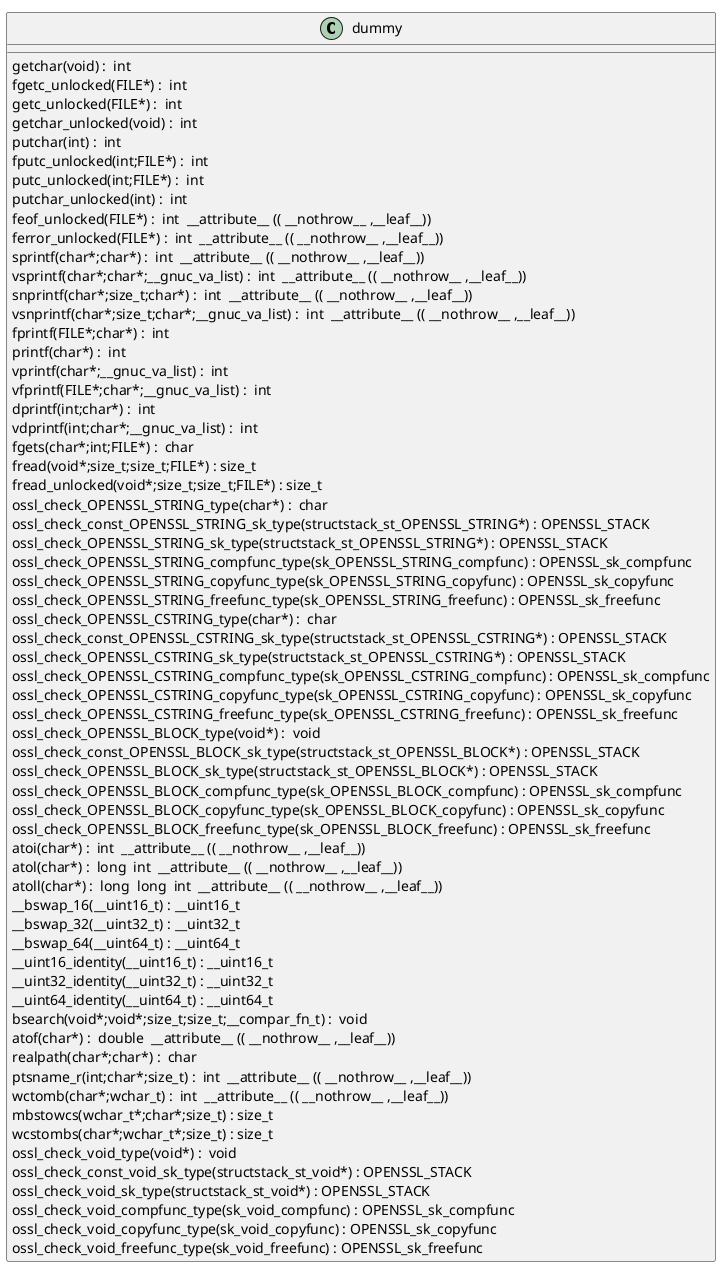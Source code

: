 @startuml
!pragma layout smetana
class dummy {
getchar(void) :  int  [[[./../../.././qc/apps/lib/apps.c.html#906]]]
fgetc_unlocked(FILE*) :  int  [[[./../../.././qc/apps/lib/apps.c.html#915]]]
getc_unlocked(FILE*) :  int  [[[./../../.././qc/apps/lib/apps.c.html#925]]]
getchar_unlocked(void) :  int  [[[./../../.././qc/apps/lib/apps.c.html#932]]]
putchar(int) :  int  [[[./../../.././qc/apps/lib/apps.c.html#941]]]
fputc_unlocked(int;FILE*) :  int  [[[./../../.././qc/apps/lib/apps.c.html#950]]]
putc_unlocked(int;FILE*) :  int  [[[./../../.././qc/apps/lib/apps.c.html#960]]]
putchar_unlocked(int) :  int  [[[./../../.././qc/apps/lib/apps.c.html#967]]]
feof_unlocked(FILE*) :  int  __attribute__ (( __nothrow__ ,__leaf__)) [[[./../../.././qc/apps/lib/apps.c.html#973]]]
ferror_unlocked(FILE*) :  int  __attribute__ (( __nothrow__ ,__leaf__)) [[[./../../.././qc/apps/lib/apps.c.html#980]]]
sprintf(char*;char*) :  int  __attribute__ (( __nothrow__ ,__leaf__)) [[[./../../.././qc/apps/lib/apps.c.html#999]]]
vsprintf(char*;char*;__gnuc_va_list) :  int  __attribute__ (( __nothrow__ ,__leaf__)) [[[./../../.././qc/apps/lib/apps.c.html#1012]]]
snprintf(char*;size_t;char*) :  int  __attribute__ (( __nothrow__ ,__leaf__)) [[[./../../.././qc/apps/lib/apps.c.html#1031]]]
vsnprintf(char*;size_t;char*;__gnuc_va_list) :  int  __attribute__ (( __nothrow__ ,__leaf__)) [[[./../../.././qc/apps/lib/apps.c.html#1045]]]
fprintf(FILE*;char*) :  int  [[[./../../.././qc/apps/lib/apps.c.html#1066]]]
printf(char*) :  int  [[[./../../.././qc/apps/lib/apps.c.html#1073]]]
vprintf(char*;__gnuc_va_list) :  int  [[[./../../.././qc/apps/lib/apps.c.html#1085]]]
vfprintf(FILE*;char*;__gnuc_va_list) :  int  [[[./../../.././qc/apps/lib/apps.c.html#1095]]]
dprintf(int;char*) :  int  [[[./../../.././qc/apps/lib/apps.c.html#1110]]]
vdprintf(int;char*;__gnuc_va_list) :  int  [[[./../../.././qc/apps/lib/apps.c.html#1121]]]
fgets(char*;int;FILE*) :  char  [[[./../../.././qc/apps/lib/apps.c.html#1140]]]
fread(void*;size_t;size_t;FILE*) : size_t [[[./../../.././qc/apps/lib/apps.c.html#1166]]]
fread_unlocked(void*;size_t;size_t;FILE*) : size_t [[[./../../.././qc/apps/lib/apps.c.html#1193]]]
ossl_check_OPENSSL_STRING_type(char*) :  char  [[[./../../.././qc/apps/lib/apps.c.html#1346]]]
ossl_check_const_OPENSSL_STRING_sk_type(structstack_st_OPENSSL_STRING*) : OPENSSL_STACK [[[./../../.././qc/apps/lib/apps.c.html#1346]]]
ossl_check_OPENSSL_STRING_sk_type(structstack_st_OPENSSL_STRING*) : OPENSSL_STACK [[[./../../.././qc/apps/lib/apps.c.html#1346]]]
ossl_check_OPENSSL_STRING_compfunc_type(sk_OPENSSL_STRING_compfunc) : OPENSSL_sk_compfunc [[[./../../.././qc/apps/lib/apps.c.html#1346]]]
ossl_check_OPENSSL_STRING_copyfunc_type(sk_OPENSSL_STRING_copyfunc) : OPENSSL_sk_copyfunc [[[./../../.././qc/apps/lib/apps.c.html#1346]]]
ossl_check_OPENSSL_STRING_freefunc_type(sk_OPENSSL_STRING_freefunc) : OPENSSL_sk_freefunc [[[./../../.././qc/apps/lib/apps.c.html#1346]]]
ossl_check_OPENSSL_CSTRING_type(char*) :  char  [[[./../../.././qc/apps/lib/apps.c.html#1348]]]
ossl_check_const_OPENSSL_CSTRING_sk_type(structstack_st_OPENSSL_CSTRING*) : OPENSSL_STACK [[[./../../.././qc/apps/lib/apps.c.html#1348]]]
ossl_check_OPENSSL_CSTRING_sk_type(structstack_st_OPENSSL_CSTRING*) : OPENSSL_STACK [[[./../../.././qc/apps/lib/apps.c.html#1348]]]
ossl_check_OPENSSL_CSTRING_compfunc_type(sk_OPENSSL_CSTRING_compfunc) : OPENSSL_sk_compfunc [[[./../../.././qc/apps/lib/apps.c.html#1348]]]
ossl_check_OPENSSL_CSTRING_copyfunc_type(sk_OPENSSL_CSTRING_copyfunc) : OPENSSL_sk_copyfunc [[[./../../.././qc/apps/lib/apps.c.html#1348]]]
ossl_check_OPENSSL_CSTRING_freefunc_type(sk_OPENSSL_CSTRING_freefunc) : OPENSSL_sk_freefunc [[[./../../.././qc/apps/lib/apps.c.html#1348]]]
ossl_check_OPENSSL_BLOCK_type(void*) :  void  [[[./../../.././qc/apps/lib/apps.c.html#1351]]]
ossl_check_const_OPENSSL_BLOCK_sk_type(structstack_st_OPENSSL_BLOCK*) : OPENSSL_STACK [[[./../../.././qc/apps/lib/apps.c.html#1351]]]
ossl_check_OPENSSL_BLOCK_sk_type(structstack_st_OPENSSL_BLOCK*) : OPENSSL_STACK [[[./../../.././qc/apps/lib/apps.c.html#1351]]]
ossl_check_OPENSSL_BLOCK_compfunc_type(sk_OPENSSL_BLOCK_compfunc) : OPENSSL_sk_compfunc [[[./../../.././qc/apps/lib/apps.c.html#1351]]]
ossl_check_OPENSSL_BLOCK_copyfunc_type(sk_OPENSSL_BLOCK_copyfunc) : OPENSSL_sk_copyfunc [[[./../../.././qc/apps/lib/apps.c.html#1351]]]
ossl_check_OPENSSL_BLOCK_freefunc_type(sk_OPENSSL_BLOCK_freefunc) : OPENSSL_sk_freefunc [[[./../../.././qc/apps/lib/apps.c.html#1351]]]
atoi(char*) :  int  __attribute__ (( __nothrow__ ,__leaf__)) [[[./../../.././qc/apps/lib/apps.c.html#1661]]]
atol(char*) :  long  int  __attribute__ (( __nothrow__ ,__leaf__)) [[[./../../.././qc/apps/lib/apps.c.html#1666]]]
atoll(char*) :  long  long  int  __attribute__ (( __nothrow__ ,__leaf__)) [[[./../../.././qc/apps/lib/apps.c.html#1673]]]
__bswap_16(__uint16_t) : __uint16_t [[[./../../.././qc/apps/lib/apps.c.html#1820]]]
__bswap_32(__uint32_t) : __uint32_t [[[./../../.././qc/apps/lib/apps.c.html#1835]]]
__bswap_64(__uint64_t) : __uint64_t [[[./../../.././qc/apps/lib/apps.c.html#1845]]]
__uint16_identity(__uint16_t) : __uint16_t [[[./../../.././qc/apps/lib/apps.c.html#1857]]]
__uint32_identity(__uint32_t) : __uint32_t [[[./../../.././qc/apps/lib/apps.c.html#1863]]]
__uint64_identity(__uint64_t) : __uint64_t [[[./../../.././qc/apps/lib/apps.c.html#1869]]]
bsearch(void*;void*;size_t;size_t;__compar_fn_t) :  void  [[[./../../.././qc/apps/lib/apps.c.html#2537]]]
atof(char*) :  double  __attribute__ (( __nothrow__ ,__leaf__)) [[[./../../.././qc/apps/lib/apps.c.html#1]]]
realpath(char*;char*) :  char  [[[./../../.././qc/apps/lib/apps.c.html#1]]]
ptsname_r(int;char*;size_t) :  int  __attribute__ (( __nothrow__ ,__leaf__)) [[[./../../.././qc/apps/lib/apps.c.html#1]]]
wctomb(char*;wchar_t) :  int  __attribute__ (( __nothrow__ ,__leaf__)) [[[./../../.././qc/apps/lib/apps.c.html#1]]]
mbstowcs(wchar_t*;char*;size_t) : size_t [[[./../../.././qc/apps/lib/apps.c.html#1]]]
wcstombs(char*;wchar_t*;size_t) : size_t [[[./../../.././qc/apps/lib/apps.c.html#1]]]
ossl_check_void_type(void*) :  void  [[[./../../.././qc/apps/lib/apps.c.html#1]]]
ossl_check_const_void_sk_type(structstack_st_void*) : OPENSSL_STACK [[[./../../.././qc/apps/lib/apps.c.html#1]]]
ossl_check_void_sk_type(structstack_st_void*) : OPENSSL_STACK [[[./../../.././qc/apps/lib/apps.c.html#1]]]
ossl_check_void_compfunc_type(sk_void_compfunc) : OPENSSL_sk_compfunc [[[./../../.././qc/apps/lib/apps.c.html#1]]]
ossl_check_void_copyfunc_type(sk_void_copyfunc) : OPENSSL_sk_copyfunc [[[./../../.././qc/apps/lib/apps.c.html#1]]]
ossl_check_void_freefunc_type(sk_void_freefunc) : OPENSSL_sk_freefunc [[[./../../.././qc/apps/lib/apps.c.html#1]]]
} 
@enduml
